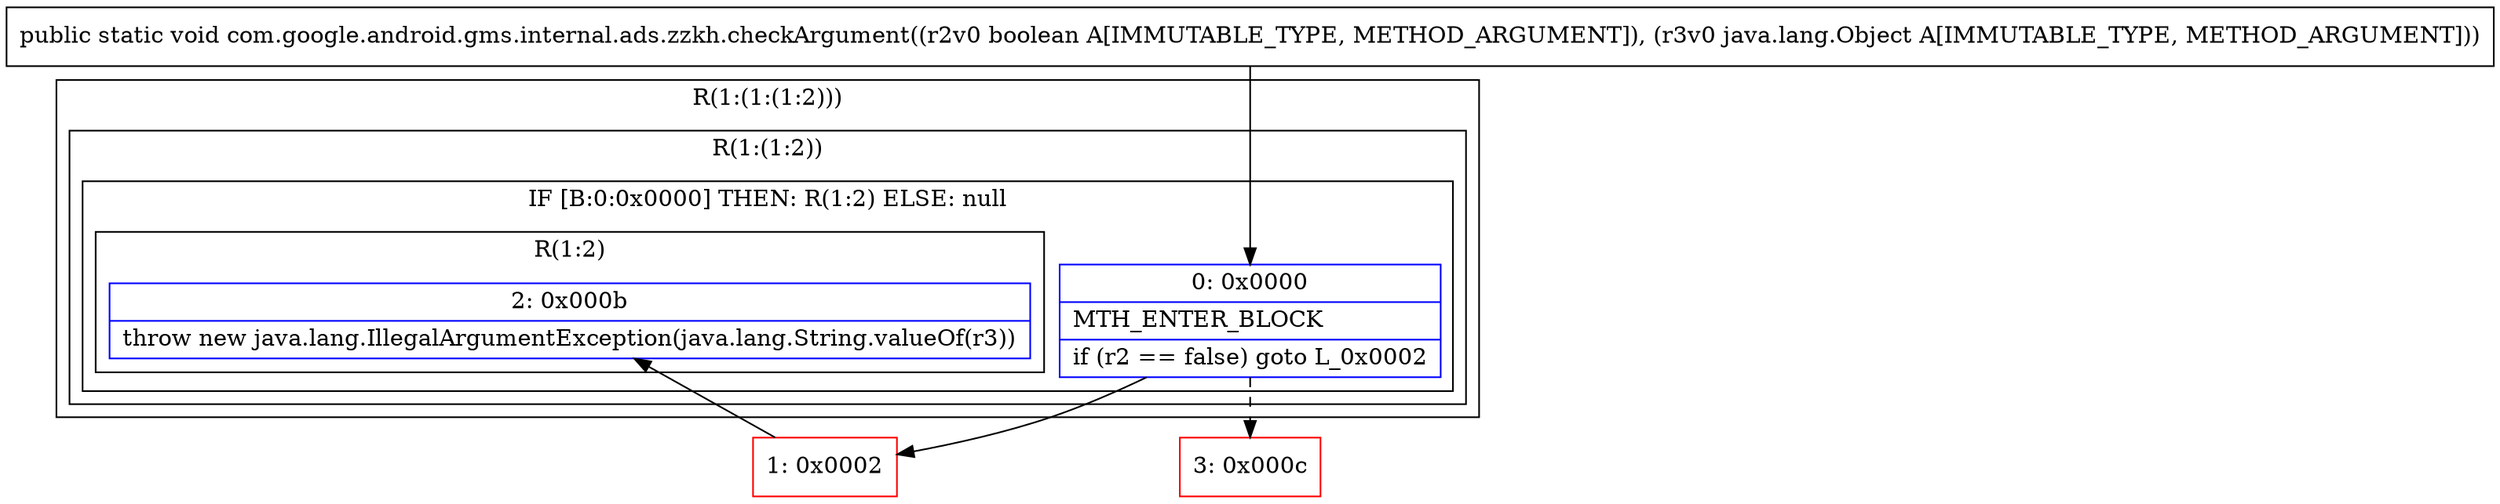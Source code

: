 digraph "CFG forcom.google.android.gms.internal.ads.zzkh.checkArgument(ZLjava\/lang\/Object;)V" {
subgraph cluster_Region_1723497950 {
label = "R(1:(1:(1:2)))";
node [shape=record,color=blue];
subgraph cluster_Region_2054561885 {
label = "R(1:(1:2))";
node [shape=record,color=blue];
subgraph cluster_IfRegion_579621930 {
label = "IF [B:0:0x0000] THEN: R(1:2) ELSE: null";
node [shape=record,color=blue];
Node_0 [shape=record,label="{0\:\ 0x0000|MTH_ENTER_BLOCK\l|if (r2 == false) goto L_0x0002\l}"];
subgraph cluster_Region_1395729644 {
label = "R(1:2)";
node [shape=record,color=blue];
Node_2 [shape=record,label="{2\:\ 0x000b|throw new java.lang.IllegalArgumentException(java.lang.String.valueOf(r3))\l}"];
}
}
}
}
Node_1 [shape=record,color=red,label="{1\:\ 0x0002}"];
Node_3 [shape=record,color=red,label="{3\:\ 0x000c}"];
MethodNode[shape=record,label="{public static void com.google.android.gms.internal.ads.zzkh.checkArgument((r2v0 boolean A[IMMUTABLE_TYPE, METHOD_ARGUMENT]), (r3v0 java.lang.Object A[IMMUTABLE_TYPE, METHOD_ARGUMENT])) }"];
MethodNode -> Node_0;
Node_0 -> Node_1;
Node_0 -> Node_3[style=dashed];
Node_1 -> Node_2;
}


